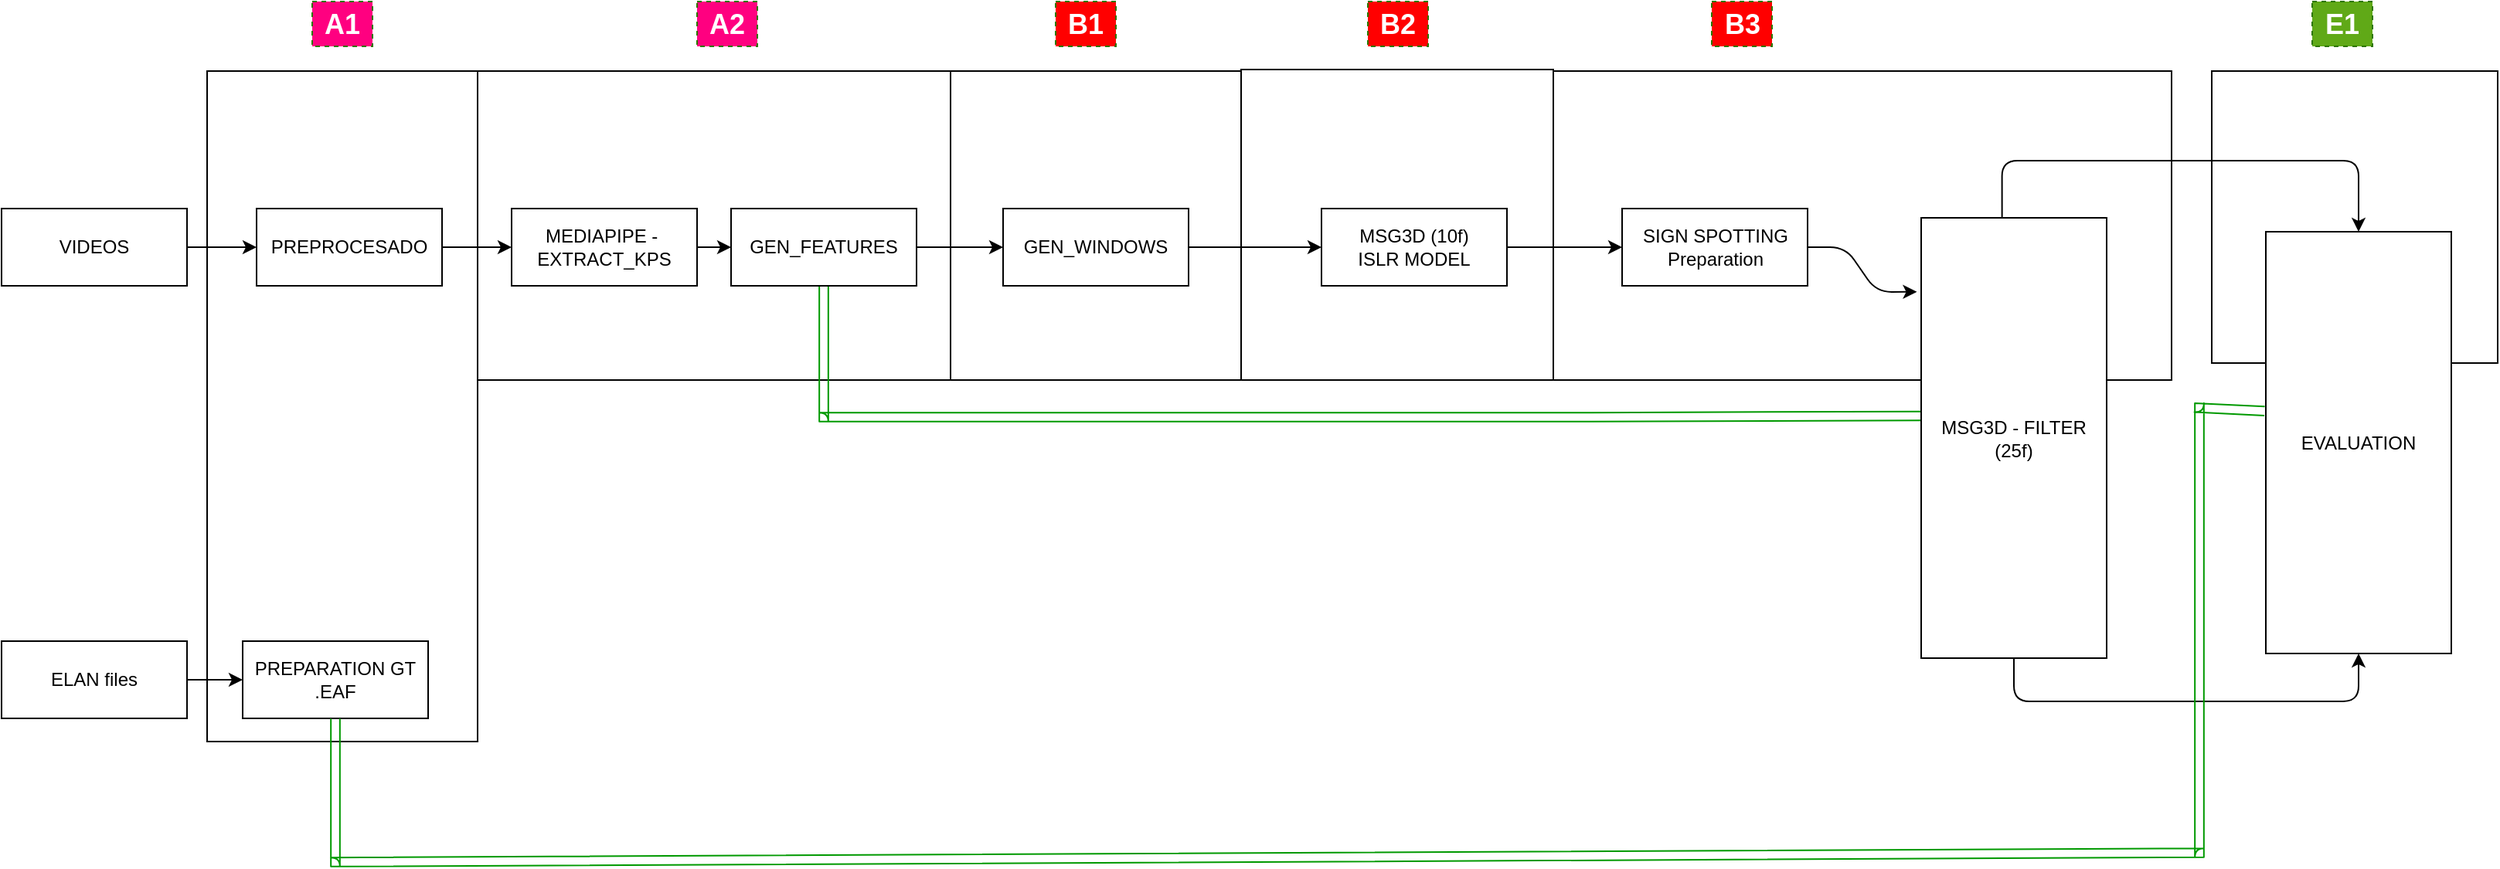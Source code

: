 <mxfile>
    <diagram id="dMsyRXgZ32kdPU8lP9Dn" name="SIGN SPOTTING V0">
        <mxGraphModel dx="2516" dy="823" grid="0" gridSize="10" guides="1" tooltips="1" connect="1" arrows="1" fold="1" page="0" pageScale="1" pageWidth="827" pageHeight="1169" background="none" math="0" shadow="0">
            <root>
                <mxCell id="0"/>
                <mxCell id="1" parent="0"/>
                <mxCell id="133" value="" style="rounded=0;whiteSpace=wrap;html=1;fontSize=9;" parent="1" vertex="1">
                    <mxGeometry x="1225" y="270" width="185" height="189" as="geometry"/>
                </mxCell>
                <mxCell id="88" value="" style="rounded=0;whiteSpace=wrap;html=1;fontSize=9;" parent="1" vertex="1">
                    <mxGeometry x="409" y="270" width="188" height="200" as="geometry"/>
                </mxCell>
                <mxCell id="89" value="" style="rounded=0;whiteSpace=wrap;html=1;fontSize=9;" parent="1" vertex="1">
                    <mxGeometry x="597" y="269" width="202" height="201" as="geometry"/>
                </mxCell>
                <mxCell id="92" value="" style="rounded=0;whiteSpace=wrap;html=1;fontSize=9;" parent="1" vertex="1">
                    <mxGeometry x="799" y="270" width="400" height="200" as="geometry"/>
                </mxCell>
                <mxCell id="86" value="" style="rounded=0;whiteSpace=wrap;html=1;fontSize=9;" parent="1" vertex="1">
                    <mxGeometry x="103" y="270" width="306" height="200" as="geometry"/>
                </mxCell>
                <mxCell id="84" value="" style="rounded=0;whiteSpace=wrap;html=1;fontSize=9;" parent="1" vertex="1">
                    <mxGeometry x="-72" y="270" width="175" height="434" as="geometry"/>
                </mxCell>
                <mxCell id="50" style="edgeStyle=none;html=1;entryX=0;entryY=0.5;entryDx=0;entryDy=0;fontSize=8;rounded=0;" parent="1" source="3" target="21" edge="1">
                    <mxGeometry relative="1" as="geometry"/>
                </mxCell>
                <mxCell id="3" value="GEN_WINDOWS" style="rounded=0;whiteSpace=wrap;html=1;" parent="1" vertex="1">
                    <mxGeometry x="443" y="359" width="120" height="50" as="geometry"/>
                </mxCell>
                <mxCell id="51" style="html=1;fontSize=8;rounded=0;entryX=0;entryY=0.5;entryDx=0;entryDy=0;exitX=1;exitY=0.5;exitDx=0;exitDy=0;" parent="1" source="21" target="79" edge="1">
                    <mxGeometry relative="1" as="geometry">
                        <mxPoint x="1085" y="384" as="targetPoint"/>
                        <mxPoint x="1044" y="384" as="sourcePoint"/>
                    </mxGeometry>
                </mxCell>
                <mxCell id="21" value="MSG3D (10f)&lt;br&gt;ISLR MODEL" style="rounded=0;whiteSpace=wrap;html=1;" parent="1" vertex="1">
                    <mxGeometry x="649" y="359" width="120" height="50" as="geometry"/>
                </mxCell>
                <mxCell id="49" style="edgeStyle=none;html=1;entryX=0;entryY=0.5;entryDx=0;entryDy=0;fontSize=8;rounded=0;" parent="1" source="40" target="3" edge="1">
                    <mxGeometry relative="1" as="geometry"/>
                </mxCell>
                <mxCell id="131" style="edgeStyle=none;html=1;shape=link;width=-5.833;entryX=-0.002;entryY=0.45;entryDx=0;entryDy=0;entryPerimeter=0;strokeColor=#009900;" parent="1" source="40" target="115" edge="1">
                    <mxGeometry relative="1" as="geometry">
                        <mxPoint x="964" y="494" as="targetPoint"/>
                        <Array as="points">
                            <mxPoint x="327" y="494"/>
                            <mxPoint x="401" y="494"/>
                            <mxPoint x="791" y="494"/>
                            <mxPoint x="823" y="494"/>
                        </Array>
                    </mxGeometry>
                </mxCell>
                <mxCell id="40" value="GEN_FEATURES" style="rounded=0;whiteSpace=wrap;html=1;" parent="1" vertex="1">
                    <mxGeometry x="267" y="359" width="120" height="50" as="geometry"/>
                </mxCell>
                <mxCell id="59" style="edgeStyle=none;html=1;fontSize=18;" parent="1" source="45" target="57" edge="1">
                    <mxGeometry relative="1" as="geometry"/>
                </mxCell>
                <mxCell id="45" value="VIDEOS" style="rounded=0;whiteSpace=wrap;html=1;" parent="1" vertex="1">
                    <mxGeometry x="-205" y="359" width="120" height="50" as="geometry"/>
                </mxCell>
                <mxCell id="48" style="edgeStyle=none;html=1;entryX=0;entryY=0.5;entryDx=0;entryDy=0;fontSize=8;rounded=0;" parent="1" source="46" target="40" edge="1">
                    <mxGeometry relative="1" as="geometry"/>
                </mxCell>
                <mxCell id="46" value="MEDIAPIPE -&amp;nbsp;&lt;br&gt;EXTRACT_KPS" style="rounded=0;whiteSpace=wrap;html=1;" parent="1" vertex="1">
                    <mxGeometry x="125" y="359" width="120" height="50" as="geometry"/>
                </mxCell>
                <mxCell id="124" style="edgeStyle=none;html=1;" parent="1" source="57" target="46" edge="1">
                    <mxGeometry relative="1" as="geometry"/>
                </mxCell>
                <mxCell id="57" value="PREPROCESADO" style="rounded=0;whiteSpace=wrap;html=1;" parent="1" vertex="1">
                    <mxGeometry x="-40" y="359" width="120" height="50" as="geometry"/>
                </mxCell>
                <mxCell id="81" style="edgeStyle=none;html=1;entryX=-0.023;entryY=0.168;entryDx=0;entryDy=0;entryPerimeter=0;" parent="1" source="79" target="115" edge="1">
                    <mxGeometry relative="1" as="geometry">
                        <mxPoint x="1342" y="384" as="targetPoint"/>
                        <Array as="points">
                            <mxPoint x="988" y="384"/>
                            <mxPoint x="1008" y="413"/>
                        </Array>
                    </mxGeometry>
                </mxCell>
                <mxCell id="79" value="SIGN SPOTTING&lt;br&gt;Preparation" style="rounded=0;whiteSpace=wrap;html=1;" parent="1" vertex="1">
                    <mxGeometry x="843.5" y="359" width="120" height="50" as="geometry"/>
                </mxCell>
                <mxCell id="94" value="&lt;span style=&quot;font-size: 18px&quot;&gt;&lt;b&gt;A1&lt;/b&gt;&lt;/span&gt;" style="rounded=0;whiteSpace=wrap;html=1;dashed=1;fontSize=8;fillColor=#FF0080;fontColor=#ffffff;strokeColor=#2D7600;align=center;" parent="1" vertex="1">
                    <mxGeometry x="-4" y="225" width="39" height="29" as="geometry"/>
                </mxCell>
                <mxCell id="96" value="&lt;span style=&quot;font-size: 18px&quot;&gt;&lt;b&gt;A2&lt;/b&gt;&lt;/span&gt;" style="rounded=0;whiteSpace=wrap;html=1;dashed=1;fontSize=8;fillColor=#FF0080;fontColor=#ffffff;strokeColor=#2D7600;align=center;" parent="1" vertex="1">
                    <mxGeometry x="245" y="225" width="39" height="29" as="geometry"/>
                </mxCell>
                <mxCell id="97" value="&lt;span style=&quot;font-size: 18px&quot;&gt;&lt;b&gt;B1&lt;/b&gt;&lt;/span&gt;" style="rounded=0;whiteSpace=wrap;html=1;dashed=1;fontSize=8;fillColor=#FF0000;fontColor=#ffffff;strokeColor=#2D7600;align=center;" parent="1" vertex="1">
                    <mxGeometry x="477" y="225" width="39" height="29" as="geometry"/>
                </mxCell>
                <mxCell id="99" value="&lt;span style=&quot;font-size: 18px&quot;&gt;&lt;b&gt;B2&lt;/b&gt;&lt;/span&gt;" style="rounded=0;whiteSpace=wrap;html=1;dashed=1;fontSize=8;fillColor=#FF0000;fontColor=#ffffff;strokeColor=#2D7600;align=center;" parent="1" vertex="1">
                    <mxGeometry x="679" y="225" width="39" height="29" as="geometry"/>
                </mxCell>
                <mxCell id="100" value="&lt;span style=&quot;font-size: 18px&quot;&gt;&lt;b&gt;B3&lt;/b&gt;&lt;/span&gt;" style="rounded=0;whiteSpace=wrap;html=1;dashed=1;fontSize=8;fillColor=#FF0000;fontColor=#ffffff;strokeColor=#2D7600;align=center;" parent="1" vertex="1">
                    <mxGeometry x="901.5" y="225" width="39" height="29" as="geometry"/>
                </mxCell>
                <mxCell id="138" style="html=1;entryX=0.5;entryY=0;entryDx=0;entryDy=0;exitX=0.436;exitY=0;exitDx=0;exitDy=0;edgeStyle=orthogonalEdgeStyle;exitPerimeter=0;" parent="1" source="115" target="146" edge="1">
                    <mxGeometry relative="1" as="geometry">
                        <Array as="points">
                            <mxPoint x="1089" y="328"/>
                            <mxPoint x="1320" y="328"/>
                        </Array>
                    </mxGeometry>
                </mxCell>
                <mxCell id="140" style="edgeStyle=orthogonalEdgeStyle;html=1;entryX=0.5;entryY=1;entryDx=0;entryDy=0;startArrow=none;exitX=0.5;exitY=1;exitDx=0;exitDy=0;" parent="1" source="115" target="146" edge="1">
                    <mxGeometry relative="1" as="geometry">
                        <Array as="points">
                            <mxPoint x="1097" y="678"/>
                            <mxPoint x="1320" y="678"/>
                        </Array>
                    </mxGeometry>
                </mxCell>
                <mxCell id="115" value="MSG3D - FILTER&lt;br&gt;(25f)" style="rounded=0;whiteSpace=wrap;html=1;" parent="1" vertex="1">
                    <mxGeometry x="1037" y="365" width="120" height="285" as="geometry"/>
                </mxCell>
                <mxCell id="129" style="edgeStyle=none;html=1;entryX=0;entryY=0.5;entryDx=0;entryDy=0;" parent="1" source="123" target="128" edge="1">
                    <mxGeometry relative="1" as="geometry"/>
                </mxCell>
                <mxCell id="123" value="ELAN files" style="rounded=0;whiteSpace=wrap;html=1;" parent="1" vertex="1">
                    <mxGeometry x="-205" y="639" width="120" height="50" as="geometry"/>
                </mxCell>
                <mxCell id="128" value="PREPARATION GT .EAF" style="rounded=0;whiteSpace=wrap;html=1;" parent="1" vertex="1">
                    <mxGeometry x="-49" y="639" width="120" height="50" as="geometry"/>
                </mxCell>
                <mxCell id="145" value="&lt;span style=&quot;font-size: 18px&quot;&gt;&lt;b&gt;E1&lt;/b&gt;&lt;/span&gt;" style="rounded=0;whiteSpace=wrap;html=1;dashed=1;fontSize=8;fillColor=#60a917;fontColor=#ffffff;strokeColor=#2D7600;align=center;" parent="1" vertex="1">
                    <mxGeometry x="1290" y="225" width="39" height="29" as="geometry"/>
                </mxCell>
                <mxCell id="146" value="EVALUATION" style="rounded=0;whiteSpace=wrap;html=1;" parent="1" vertex="1">
                    <mxGeometry x="1260" y="374" width="120" height="273" as="geometry"/>
                </mxCell>
                <mxCell id="149" style="edgeStyle=none;html=1;shape=link;width=-5.833;exitX=0.5;exitY=1;exitDx=0;exitDy=0;entryX=-0.007;entryY=0.425;entryDx=0;entryDy=0;entryPerimeter=0;strokeColor=#009900;fillColor=#00CC00;" parent="1" source="128" target="146" edge="1">
                    <mxGeometry relative="1" as="geometry">
                        <mxPoint x="337" y="419" as="sourcePoint"/>
                        <mxPoint x="1234" y="482" as="targetPoint"/>
                        <Array as="points">
                            <mxPoint x="11" y="782"/>
                            <mxPoint x="1217" y="776"/>
                            <mxPoint x="1217" y="488"/>
                        </Array>
                    </mxGeometry>
                </mxCell>
            </root>
        </mxGraphModel>
    </diagram>
</mxfile>